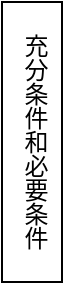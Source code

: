 <mxfile version="24.7.16">
  <diagram name="第 1 页" id="FuF_UoIy3yaKEnQr5PAf">
    <mxGraphModel dx="954" dy="605" grid="1" gridSize="10" guides="1" tooltips="1" connect="1" arrows="1" fold="1" page="1" pageScale="1" pageWidth="827" pageHeight="1169" math="0" shadow="0">
      <root>
        <mxCell id="0" />
        <mxCell id="1" parent="0" />
        <mxCell id="-60jLGtVK_VgdgVTo9l9-2" value="充分条件和必要条件" style="rounded=0;whiteSpace=wrap;html=1;textDirection=vertical-lr;" vertex="1" parent="1">
          <mxGeometry x="350" y="310" width="30" height="140" as="geometry" />
        </mxCell>
      </root>
    </mxGraphModel>
  </diagram>
</mxfile>

